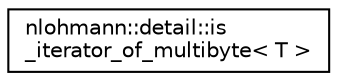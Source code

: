 digraph "Graphical Class Hierarchy"
{
 // LATEX_PDF_SIZE
  edge [fontname="Helvetica",fontsize="10",labelfontname="Helvetica",labelfontsize="10"];
  node [fontname="Helvetica",fontsize="10",shape=record];
  rankdir="LR";
  Node0 [label="nlohmann::detail::is\l_iterator_of_multibyte\< T \>",height=0.2,width=0.4,color="black", fillcolor="white", style="filled",URL="$d6/d46/structnlohmann_1_1detail_1_1is__iterator__of__multibyte.html",tooltip=" "];
}
